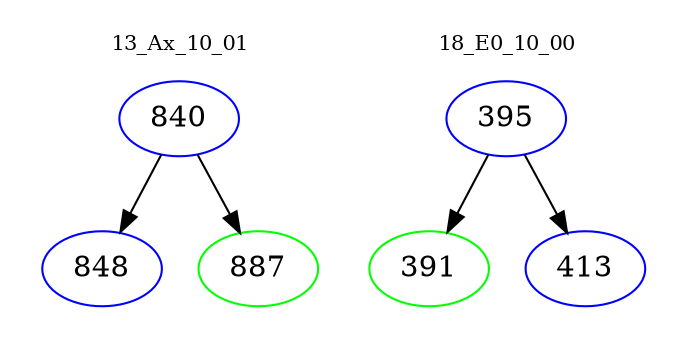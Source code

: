 digraph{
subgraph cluster_0 {
color = white
label = "13_Ax_10_01";
fontsize=10;
T0_840 [label="840", color="blue"]
T0_840 -> T0_848 [color="black"]
T0_848 [label="848", color="blue"]
T0_840 -> T0_887 [color="black"]
T0_887 [label="887", color="green"]
}
subgraph cluster_1 {
color = white
label = "18_E0_10_00";
fontsize=10;
T1_395 [label="395", color="blue"]
T1_395 -> T1_391 [color="black"]
T1_391 [label="391", color="green"]
T1_395 -> T1_413 [color="black"]
T1_413 [label="413", color="blue"]
}
}
